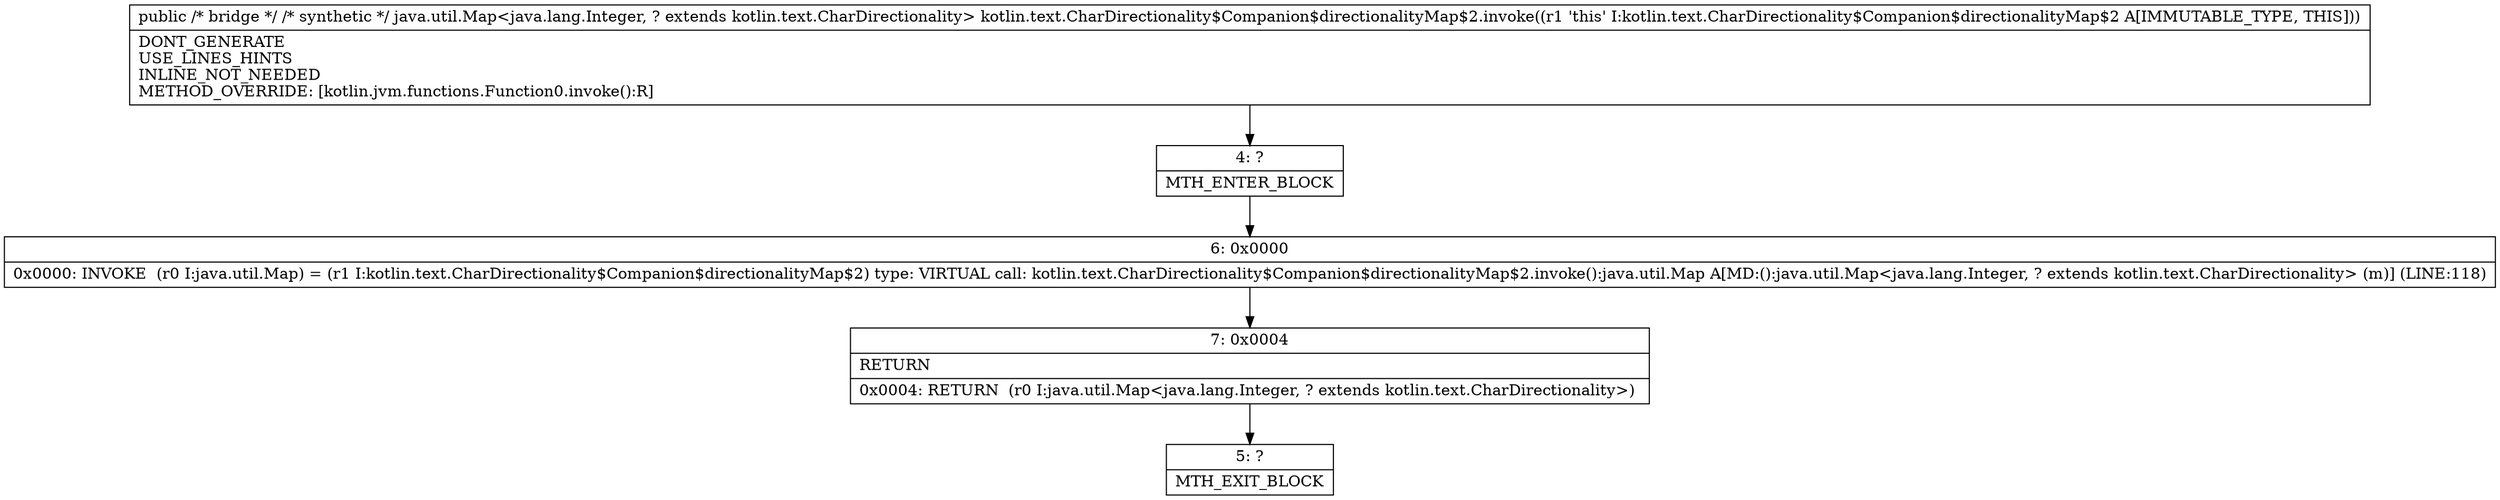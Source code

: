 digraph "CFG forkotlin.text.CharDirectionality$Companion$directionalityMap$2.invoke()Ljava\/lang\/Object;" {
Node_4 [shape=record,label="{4\:\ ?|MTH_ENTER_BLOCK\l}"];
Node_6 [shape=record,label="{6\:\ 0x0000|0x0000: INVOKE  (r0 I:java.util.Map) = (r1 I:kotlin.text.CharDirectionality$Companion$directionalityMap$2) type: VIRTUAL call: kotlin.text.CharDirectionality$Companion$directionalityMap$2.invoke():java.util.Map A[MD:():java.util.Map\<java.lang.Integer, ? extends kotlin.text.CharDirectionality\> (m)] (LINE:118)\l}"];
Node_7 [shape=record,label="{7\:\ 0x0004|RETURN\l|0x0004: RETURN  (r0 I:java.util.Map\<java.lang.Integer, ? extends kotlin.text.CharDirectionality\>) \l}"];
Node_5 [shape=record,label="{5\:\ ?|MTH_EXIT_BLOCK\l}"];
MethodNode[shape=record,label="{public \/* bridge *\/ \/* synthetic *\/ java.util.Map\<java.lang.Integer, ? extends kotlin.text.CharDirectionality\> kotlin.text.CharDirectionality$Companion$directionalityMap$2.invoke((r1 'this' I:kotlin.text.CharDirectionality$Companion$directionalityMap$2 A[IMMUTABLE_TYPE, THIS]))  | DONT_GENERATE\lUSE_LINES_HINTS\lINLINE_NOT_NEEDED\lMETHOD_OVERRIDE: [kotlin.jvm.functions.Function0.invoke():R]\l}"];
MethodNode -> Node_4;Node_4 -> Node_6;
Node_6 -> Node_7;
Node_7 -> Node_5;
}

